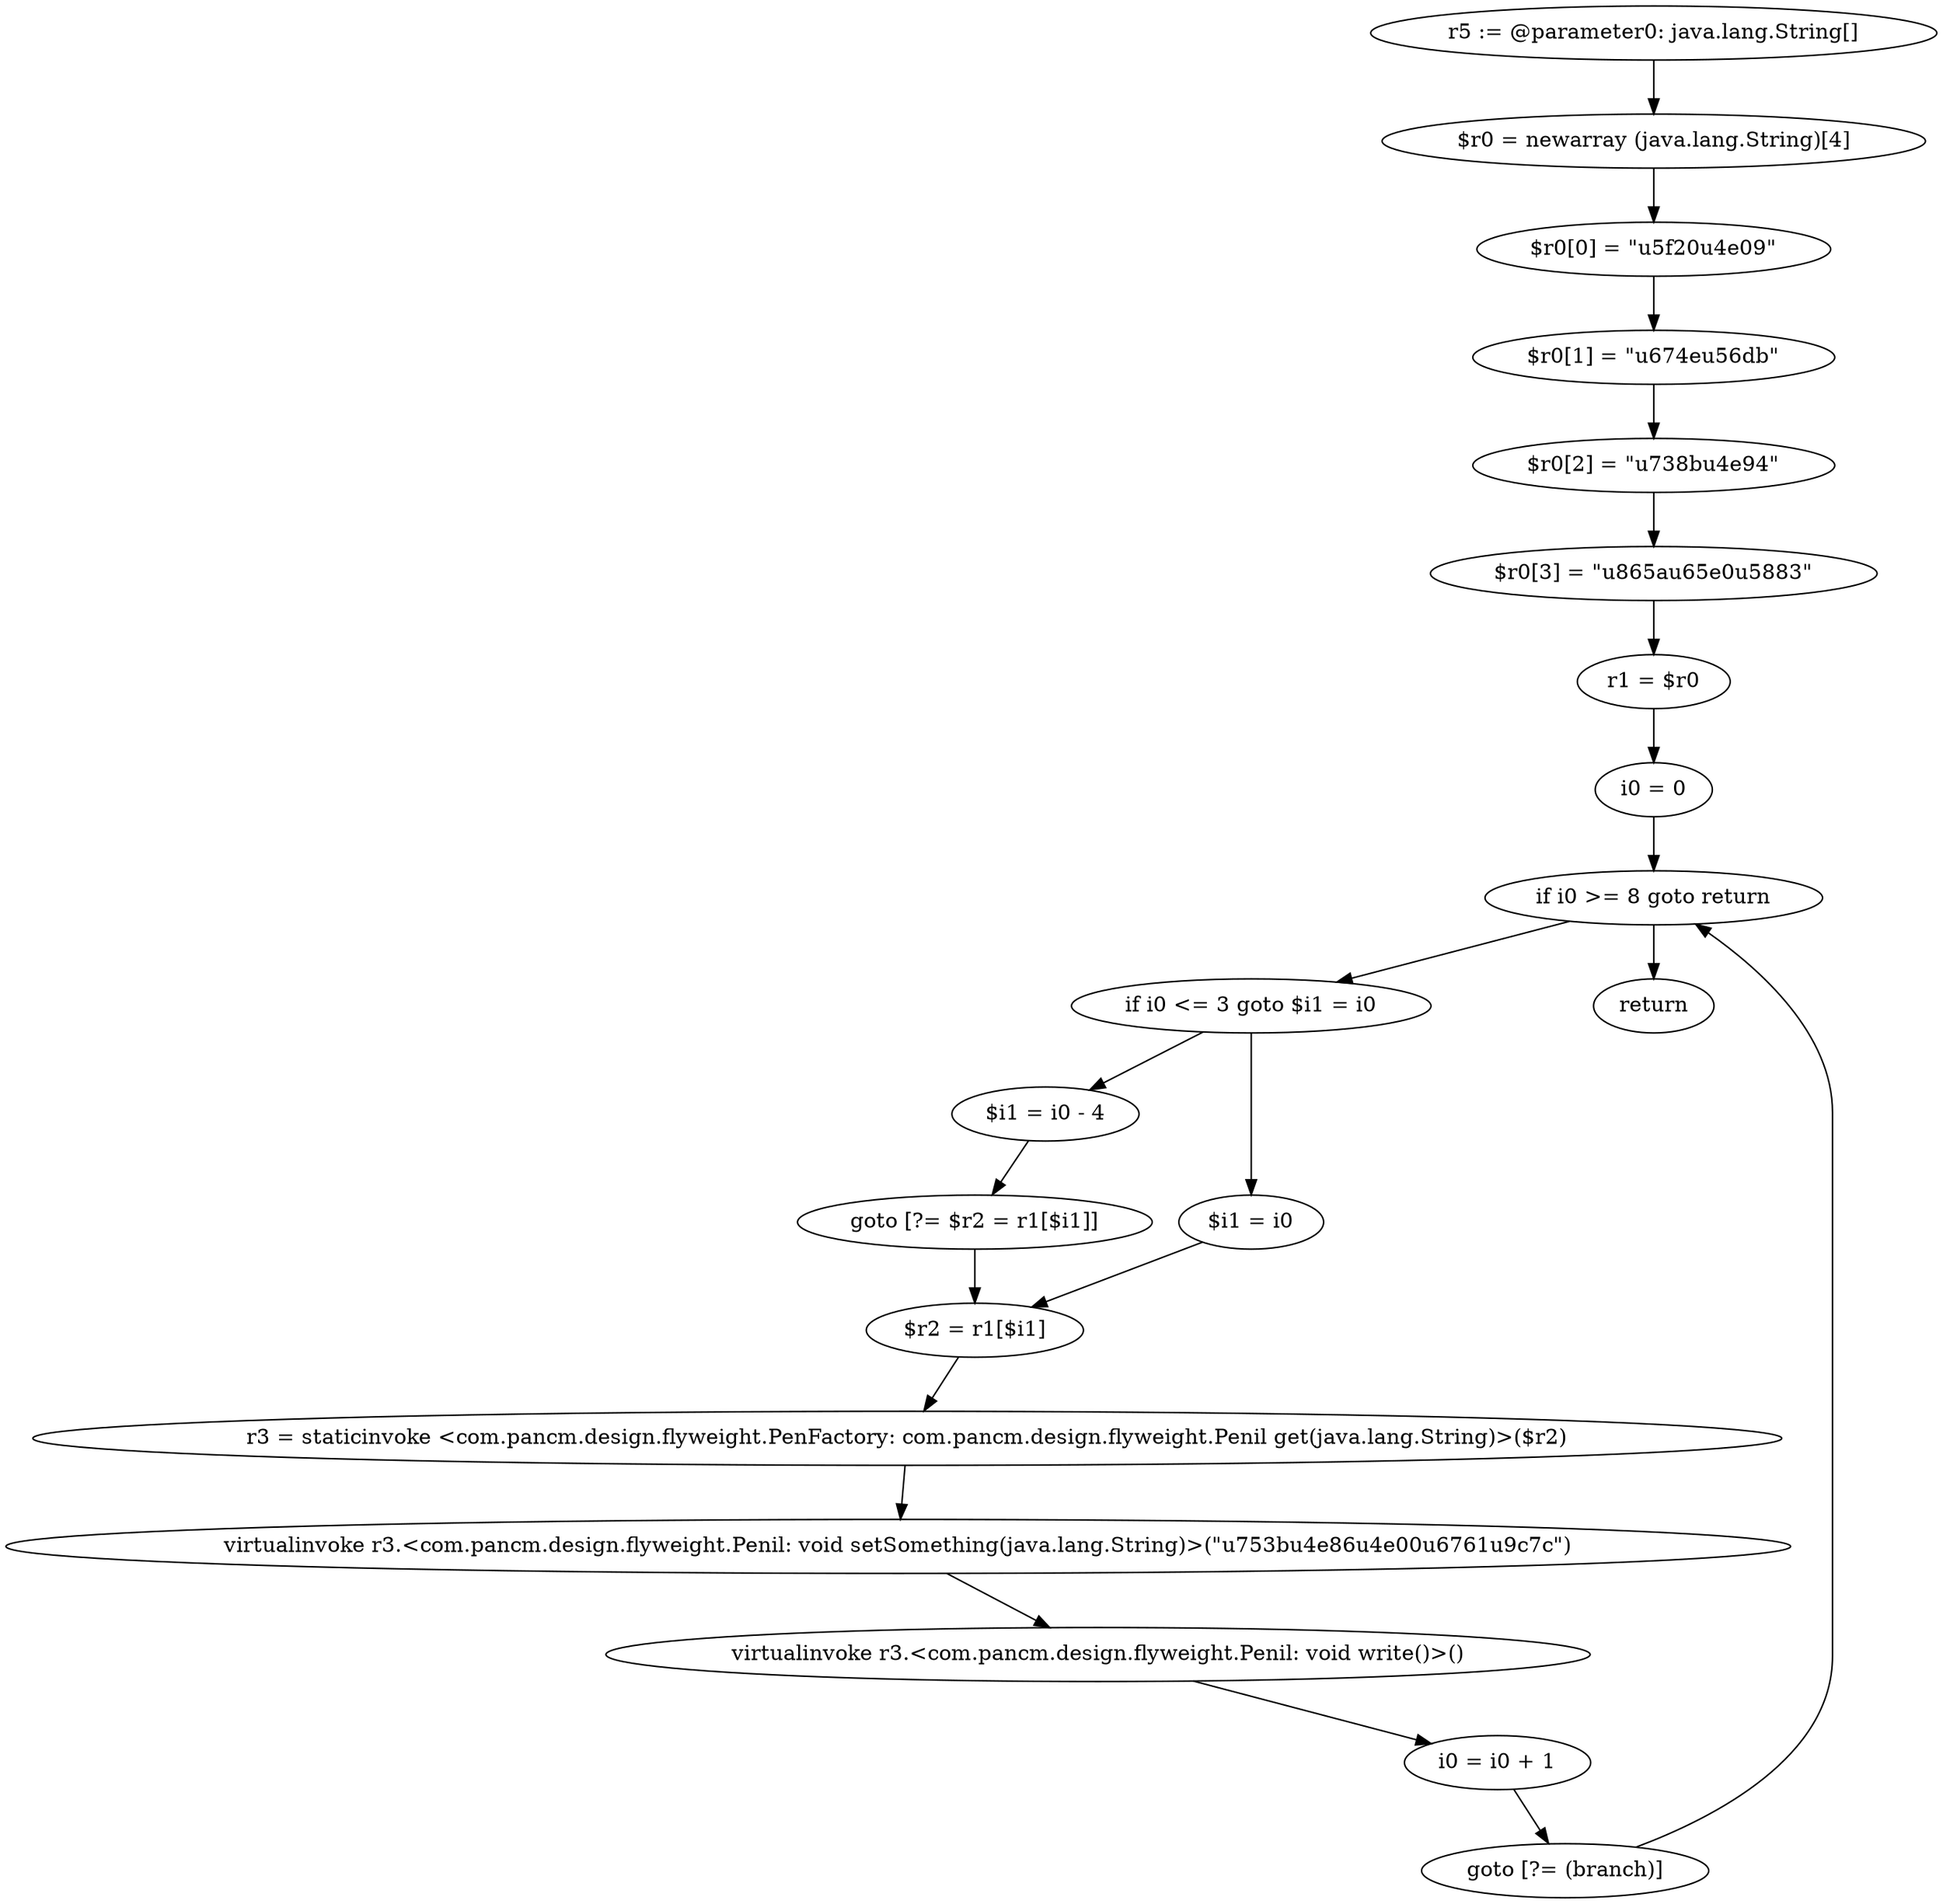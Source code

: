 digraph "unitGraph" {
    "r5 := @parameter0: java.lang.String[]"
    "$r0 = newarray (java.lang.String)[4]"
    "$r0[0] = \"\u5f20\u4e09\""
    "$r0[1] = \"\u674e\u56db\""
    "$r0[2] = \"\u738b\u4e94\""
    "$r0[3] = \"\u865a\u65e0\u5883\""
    "r1 = $r0"
    "i0 = 0"
    "if i0 >= 8 goto return"
    "if i0 <= 3 goto $i1 = i0"
    "$i1 = i0 - 4"
    "goto [?= $r2 = r1[$i1]]"
    "$i1 = i0"
    "$r2 = r1[$i1]"
    "r3 = staticinvoke <com.pancm.design.flyweight.PenFactory: com.pancm.design.flyweight.Penil get(java.lang.String)>($r2)"
    "virtualinvoke r3.<com.pancm.design.flyweight.Penil: void setSomething(java.lang.String)>(\"\u753b\u4e86\u4e00\u6761\u9c7c\")"
    "virtualinvoke r3.<com.pancm.design.flyweight.Penil: void write()>()"
    "i0 = i0 + 1"
    "goto [?= (branch)]"
    "return"
    "r5 := @parameter0: java.lang.String[]"->"$r0 = newarray (java.lang.String)[4]";
    "$r0 = newarray (java.lang.String)[4]"->"$r0[0] = \"\u5f20\u4e09\"";
    "$r0[0] = \"\u5f20\u4e09\""->"$r0[1] = \"\u674e\u56db\"";
    "$r0[1] = \"\u674e\u56db\""->"$r0[2] = \"\u738b\u4e94\"";
    "$r0[2] = \"\u738b\u4e94\""->"$r0[3] = \"\u865a\u65e0\u5883\"";
    "$r0[3] = \"\u865a\u65e0\u5883\""->"r1 = $r0";
    "r1 = $r0"->"i0 = 0";
    "i0 = 0"->"if i0 >= 8 goto return";
    "if i0 >= 8 goto return"->"if i0 <= 3 goto $i1 = i0";
    "if i0 >= 8 goto return"->"return";
    "if i0 <= 3 goto $i1 = i0"->"$i1 = i0 - 4";
    "if i0 <= 3 goto $i1 = i0"->"$i1 = i0";
    "$i1 = i0 - 4"->"goto [?= $r2 = r1[$i1]]";
    "goto [?= $r2 = r1[$i1]]"->"$r2 = r1[$i1]";
    "$i1 = i0"->"$r2 = r1[$i1]";
    "$r2 = r1[$i1]"->"r3 = staticinvoke <com.pancm.design.flyweight.PenFactory: com.pancm.design.flyweight.Penil get(java.lang.String)>($r2)";
    "r3 = staticinvoke <com.pancm.design.flyweight.PenFactory: com.pancm.design.flyweight.Penil get(java.lang.String)>($r2)"->"virtualinvoke r3.<com.pancm.design.flyweight.Penil: void setSomething(java.lang.String)>(\"\u753b\u4e86\u4e00\u6761\u9c7c\")";
    "virtualinvoke r3.<com.pancm.design.flyweight.Penil: void setSomething(java.lang.String)>(\"\u753b\u4e86\u4e00\u6761\u9c7c\")"->"virtualinvoke r3.<com.pancm.design.flyweight.Penil: void write()>()";
    "virtualinvoke r3.<com.pancm.design.flyweight.Penil: void write()>()"->"i0 = i0 + 1";
    "i0 = i0 + 1"->"goto [?= (branch)]";
    "goto [?= (branch)]"->"if i0 >= 8 goto return";
}
